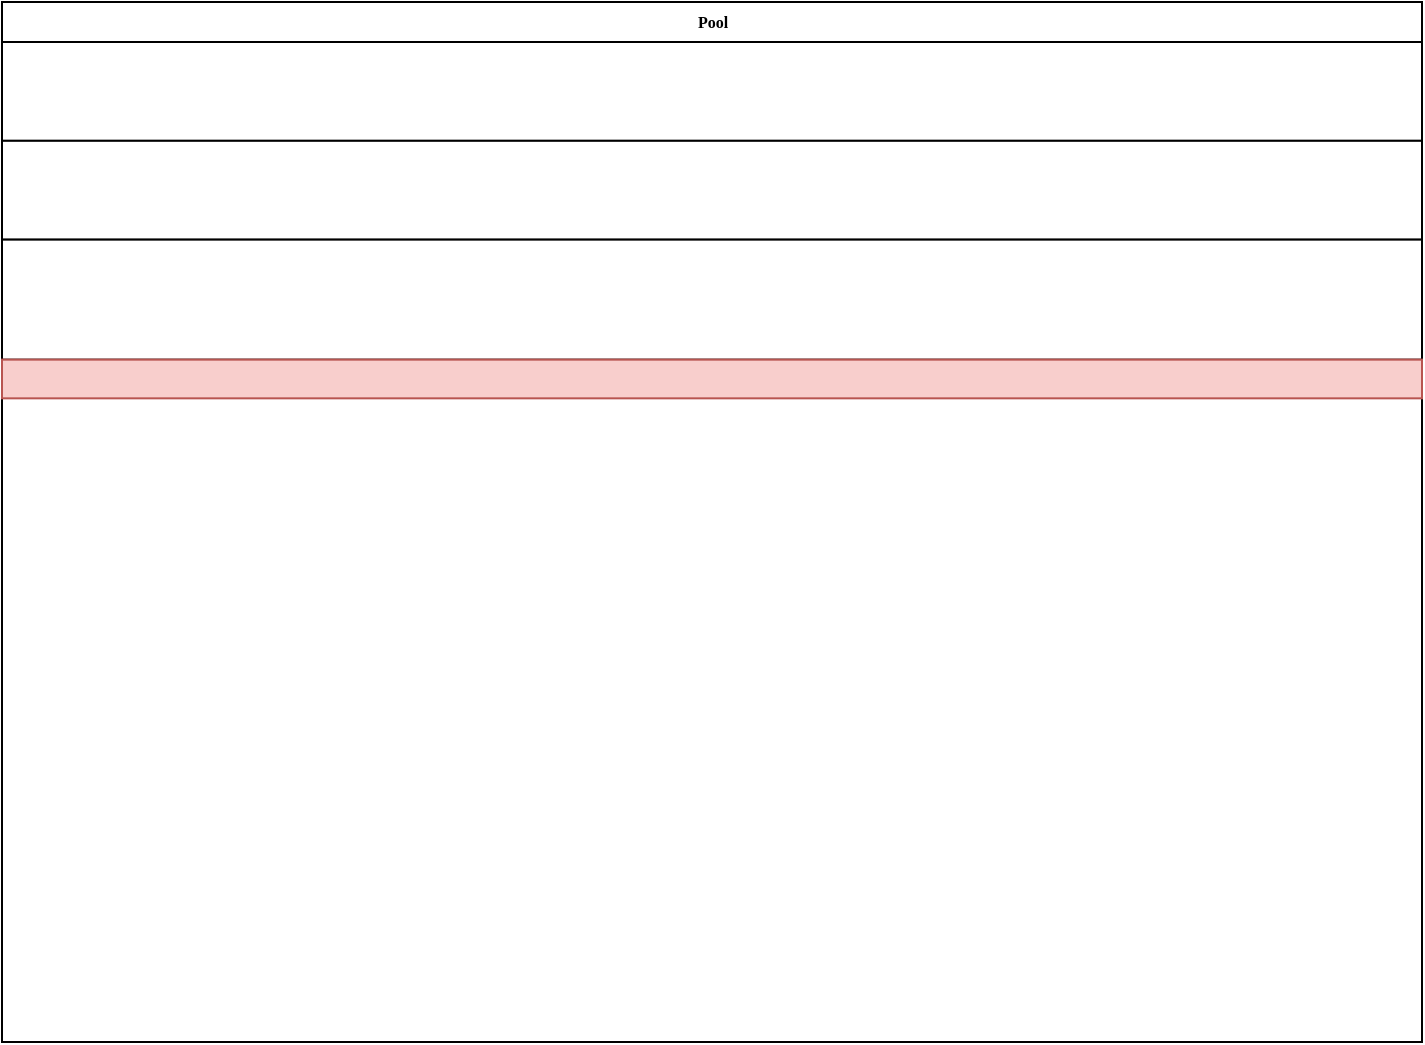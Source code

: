 <mxfile version="21.0.2" type="device"><diagram name="Page-1" id="c7488fd3-1785-93aa-aadb-54a6760d102a"><mxGraphModel dx="2074" dy="1156" grid="1" gridSize="10" guides="1" tooltips="1" connect="1" arrows="1" fold="1" page="1" pageScale="1" pageWidth="1100" pageHeight="850" background="none" math="0" shadow="0"><root><mxCell id="0"/><mxCell id="1" parent="0"/><mxCell id="2b4e8129b02d487f-1" value="Pool" style="swimlane;html=1;childLayout=stackLayout;horizontal=1;startSize=20;horizontalStack=0;rounded=0;shadow=0;labelBackgroundColor=none;strokeWidth=1;fontFamily=Verdana;fontSize=8;align=center;" parent="1" vertex="1"><mxGeometry x="430" y="130" width="710" height="520" as="geometry"/></mxCell><mxCell id="gQNWgCMMrNSu3rQrC5lA-2" value="" style="whiteSpace=wrap;html=1;aspect=fixed;" vertex="1" parent="2b4e8129b02d487f-1"><mxGeometry y="20" width="710" height="49.41" as="geometry"/></mxCell><mxCell id="gQNWgCMMrNSu3rQrC5lA-3" value="" style="whiteSpace=wrap;html=1;aspect=fixed;" vertex="1" parent="2b4e8129b02d487f-1"><mxGeometry y="69.41" width="710" height="49.41" as="geometry"/></mxCell><mxCell id="gQNWgCMMrNSu3rQrC5lA-4" value="" style="rounded=0;whiteSpace=wrap;html=1;" vertex="1" parent="2b4e8129b02d487f-1"><mxGeometry y="118.82" width="710" height="60" as="geometry"/></mxCell><mxCell id="gQNWgCMMrNSu3rQrC5lA-5" value="" style="whiteSpace=wrap;html=1;aspect=fixed;fillColor=#f8cecc;strokeColor=#b85450;" vertex="1" parent="2b4e8129b02d487f-1"><mxGeometry y="178.82" width="710" height="19.35" as="geometry"/></mxCell></root></mxGraphModel></diagram></mxfile>
